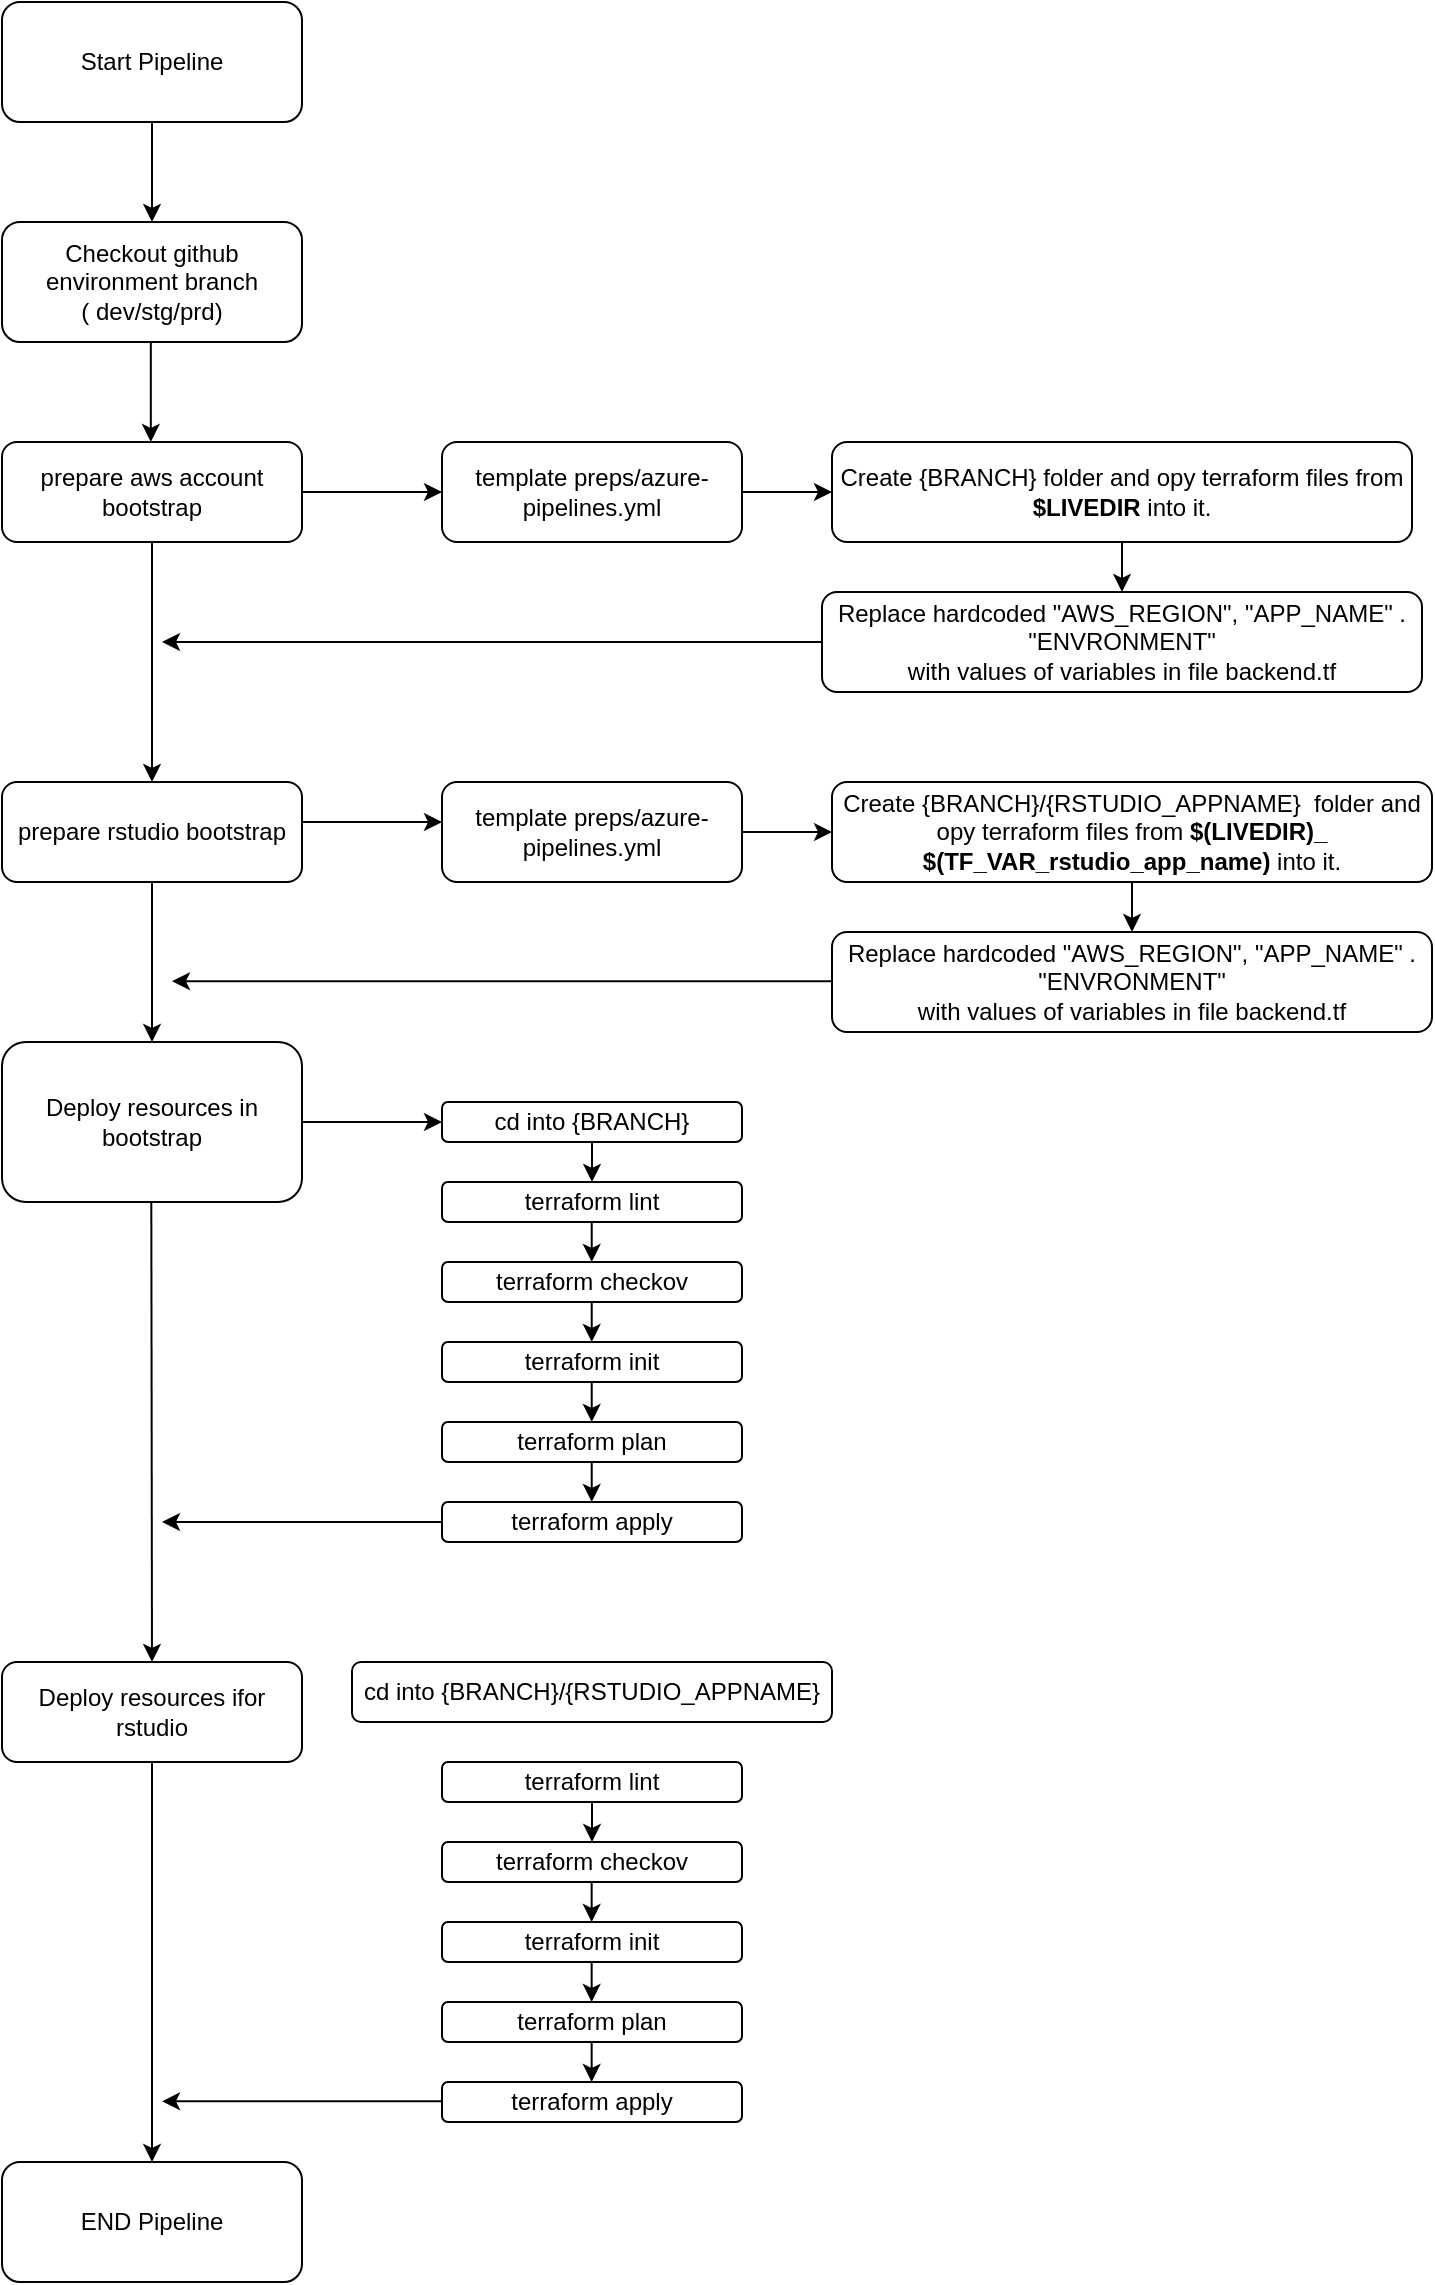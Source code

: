 <mxfile version="14.5.1" type="device"><diagram id="Va8zxJsbIgjLUwGJl5tI" name="Page-1"><mxGraphModel dx="1422" dy="836" grid="1" gridSize="10" guides="1" tooltips="1" connect="1" arrows="1" fold="1" page="1" pageScale="1" pageWidth="850" pageHeight="1100" math="0" shadow="0"><root><mxCell id="0"/><mxCell id="1" parent="0"/><mxCell id="qpC-4K6LLMmirz8UCofA-2" value="Start Pipeline" style="rounded=1;whiteSpace=wrap;html=1;" vertex="1" parent="1"><mxGeometry x="50" y="10" width="150" height="60" as="geometry"/></mxCell><mxCell id="qpC-4K6LLMmirz8UCofA-3" value="Checkout github environment branch &lt;br&gt;( dev/stg/prd)" style="rounded=1;whiteSpace=wrap;html=1;" vertex="1" parent="1"><mxGeometry x="50" y="120" width="150" height="60" as="geometry"/></mxCell><mxCell id="qpC-4K6LLMmirz8UCofA-4" value="prepare aws account bootstrap" style="rounded=1;whiteSpace=wrap;html=1;" vertex="1" parent="1"><mxGeometry x="50" y="230" width="150" height="50" as="geometry"/></mxCell><mxCell id="qpC-4K6LLMmirz8UCofA-30" value="" style="edgeStyle=orthogonalEdgeStyle;rounded=0;orthogonalLoop=1;jettySize=auto;html=1;" edge="1" parent="1" source="qpC-4K6LLMmirz8UCofA-5"><mxGeometry relative="1" as="geometry"><mxPoint x="465" y="255" as="targetPoint"/></mxGeometry></mxCell><mxCell id="qpC-4K6LLMmirz8UCofA-5" value="template preps/azure-pipelines.yml" style="rounded=1;whiteSpace=wrap;html=1;" vertex="1" parent="1"><mxGeometry x="270" y="230" width="150" height="50" as="geometry"/></mxCell><mxCell id="qpC-4K6LLMmirz8UCofA-6" value="Create {BRANCH} folder and opy terraform files from &lt;b&gt;$LIVEDIR&lt;/b&gt; into it." style="rounded=1;whiteSpace=wrap;html=1;" vertex="1" parent="1"><mxGeometry x="465" y="230" width="290" height="50" as="geometry"/></mxCell><mxCell id="qpC-4K6LLMmirz8UCofA-7" value="Replace hardcoded &quot;AWS_REGION&quot;, &quot;APP_NAME&quot; .&lt;br&gt;&quot;ENVRONMENT&quot;&lt;br&gt;with values of variables in file backend.tf" style="rounded=1;whiteSpace=wrap;html=1;" vertex="1" parent="1"><mxGeometry x="460" y="305" width="300" height="50" as="geometry"/></mxCell><mxCell id="qpC-4K6LLMmirz8UCofA-8" value="prepare rstudio bootstrap" style="rounded=1;whiteSpace=wrap;html=1;" vertex="1" parent="1"><mxGeometry x="50" y="400" width="150" height="50" as="geometry"/></mxCell><mxCell id="qpC-4K6LLMmirz8UCofA-9" value="template preps/azure-pipelines.yml" style="rounded=1;whiteSpace=wrap;html=1;" vertex="1" parent="1"><mxGeometry x="270" y="400" width="150" height="50" as="geometry"/></mxCell><mxCell id="qpC-4K6LLMmirz8UCofA-10" value="Create {BRANCH}/{RSTUDIO_APPNAME}&amp;nbsp; folder and opy terraform files from &lt;b&gt;$(LIVEDIR)_&lt;br&gt;$(TF_VAR_rstudio_app_name)&lt;/b&gt; into it." style="rounded=1;whiteSpace=wrap;html=1;" vertex="1" parent="1"><mxGeometry x="465" y="400" width="300" height="50" as="geometry"/></mxCell><mxCell id="qpC-4K6LLMmirz8UCofA-11" value="Replace hardcoded &quot;AWS_REGION&quot;, &quot;APP_NAME&quot; .&lt;br&gt;&quot;ENVRONMENT&quot;&lt;br&gt;with values of variables in file backend.tf" style="rounded=1;whiteSpace=wrap;html=1;" vertex="1" parent="1"><mxGeometry x="465" y="475" width="300" height="50" as="geometry"/></mxCell><mxCell id="qpC-4K6LLMmirz8UCofA-12" value="Deploy resources in bootstrap" style="rounded=1;whiteSpace=wrap;html=1;" vertex="1" parent="1"><mxGeometry x="50" y="530" width="150" height="80" as="geometry"/></mxCell><mxCell id="qpC-4K6LLMmirz8UCofA-13" value="cd into {BRANCH}" style="rounded=1;whiteSpace=wrap;html=1;" vertex="1" parent="1"><mxGeometry x="270" y="560" width="150" height="20" as="geometry"/></mxCell><mxCell id="qpC-4K6LLMmirz8UCofA-14" value="terraform lint" style="rounded=1;whiteSpace=wrap;html=1;" vertex="1" parent="1"><mxGeometry x="270" y="600" width="150" height="20" as="geometry"/></mxCell><mxCell id="qpC-4K6LLMmirz8UCofA-15" value="terraform checkov" style="rounded=1;whiteSpace=wrap;html=1;" vertex="1" parent="1"><mxGeometry x="270" y="640" width="150" height="20" as="geometry"/></mxCell><mxCell id="qpC-4K6LLMmirz8UCofA-16" value="terraform init" style="rounded=1;whiteSpace=wrap;html=1;" vertex="1" parent="1"><mxGeometry x="270" y="680" width="150" height="20" as="geometry"/></mxCell><mxCell id="qpC-4K6LLMmirz8UCofA-17" value="terraform plan" style="rounded=1;whiteSpace=wrap;html=1;" vertex="1" parent="1"><mxGeometry x="270" y="720" width="150" height="20" as="geometry"/></mxCell><mxCell id="qpC-4K6LLMmirz8UCofA-18" value="terraform apply" style="rounded=1;whiteSpace=wrap;html=1;" vertex="1" parent="1"><mxGeometry x="270" y="760" width="150" height="20" as="geometry"/></mxCell><mxCell id="qpC-4K6LLMmirz8UCofA-19" value="Deploy resources ifor rstudio" style="rounded=1;whiteSpace=wrap;html=1;" vertex="1" parent="1"><mxGeometry x="50" y="840" width="150" height="50" as="geometry"/></mxCell><mxCell id="qpC-4K6LLMmirz8UCofA-20" value="cd into {BRANCH}/{RSTUDIO_APPNAME}" style="rounded=1;whiteSpace=wrap;html=1;" vertex="1" parent="1"><mxGeometry x="225" y="840" width="240" height="30" as="geometry"/></mxCell><mxCell id="qpC-4K6LLMmirz8UCofA-21" value="terraform lint" style="rounded=1;whiteSpace=wrap;html=1;" vertex="1" parent="1"><mxGeometry x="270" y="890" width="150" height="20" as="geometry"/></mxCell><mxCell id="qpC-4K6LLMmirz8UCofA-22" value="terraform checkov" style="rounded=1;whiteSpace=wrap;html=1;" vertex="1" parent="1"><mxGeometry x="270" y="930" width="150" height="20" as="geometry"/></mxCell><mxCell id="qpC-4K6LLMmirz8UCofA-23" value="terraform init" style="rounded=1;whiteSpace=wrap;html=1;" vertex="1" parent="1"><mxGeometry x="270" y="970" width="150" height="20" as="geometry"/></mxCell><mxCell id="qpC-4K6LLMmirz8UCofA-24" value="terraform plan" style="rounded=1;whiteSpace=wrap;html=1;" vertex="1" parent="1"><mxGeometry x="270" y="1010" width="150" height="20" as="geometry"/></mxCell><mxCell id="qpC-4K6LLMmirz8UCofA-25" value="terraform apply" style="rounded=1;whiteSpace=wrap;html=1;" vertex="1" parent="1"><mxGeometry x="270" y="1050" width="150" height="20" as="geometry"/></mxCell><mxCell id="qpC-4K6LLMmirz8UCofA-26" value="" style="endArrow=classic;html=1;exitX=0.5;exitY=1;exitDx=0;exitDy=0;" edge="1" parent="1" source="qpC-4K6LLMmirz8UCofA-2" target="qpC-4K6LLMmirz8UCofA-3"><mxGeometry width="50" height="50" relative="1" as="geometry"><mxPoint x="650" y="680" as="sourcePoint"/><mxPoint x="700" y="630" as="targetPoint"/></mxGeometry></mxCell><mxCell id="qpC-4K6LLMmirz8UCofA-27" value="" style="endArrow=classic;html=1;exitX=0.5;exitY=1;exitDx=0;exitDy=0;" edge="1" parent="1"><mxGeometry width="50" height="50" relative="1" as="geometry"><mxPoint x="124.41" y="180" as="sourcePoint"/><mxPoint x="124.41" y="230" as="targetPoint"/></mxGeometry></mxCell><mxCell id="qpC-4K6LLMmirz8UCofA-28" value="" style="endArrow=classic;html=1;exitX=1;exitY=0.5;exitDx=0;exitDy=0;entryX=0;entryY=0.5;entryDx=0;entryDy=0;" edge="1" parent="1" source="qpC-4K6LLMmirz8UCofA-4" target="qpC-4K6LLMmirz8UCofA-5"><mxGeometry width="50" height="50" relative="1" as="geometry"><mxPoint x="210.0" y="260" as="sourcePoint"/><mxPoint x="210.0" y="310" as="targetPoint"/></mxGeometry></mxCell><mxCell id="qpC-4K6LLMmirz8UCofA-32" value="" style="endArrow=classic;html=1;exitX=0.5;exitY=1;exitDx=0;exitDy=0;entryX=0.5;entryY=0;entryDx=0;entryDy=0;" edge="1" parent="1" source="qpC-4K6LLMmirz8UCofA-6" target="qpC-4K6LLMmirz8UCofA-7"><mxGeometry width="50" height="50" relative="1" as="geometry"><mxPoint x="135" y="80" as="sourcePoint"/><mxPoint x="135" y="130" as="targetPoint"/></mxGeometry></mxCell><mxCell id="qpC-4K6LLMmirz8UCofA-33" value="" style="endArrow=classic;html=1;exitX=0.5;exitY=1;exitDx=0;exitDy=0;" edge="1" parent="1" source="qpC-4K6LLMmirz8UCofA-4" target="qpC-4K6LLMmirz8UCofA-8"><mxGeometry width="50" height="50" relative="1" as="geometry"><mxPoint x="620" y="290" as="sourcePoint"/><mxPoint x="620" y="315" as="targetPoint"/></mxGeometry></mxCell><mxCell id="qpC-4K6LLMmirz8UCofA-34" value="" style="endArrow=classic;html=1;exitX=0.5;exitY=1;exitDx=0;exitDy=0;entryX=0.5;entryY=0;entryDx=0;entryDy=0;" edge="1" parent="1" source="qpC-4K6LLMmirz8UCofA-10" target="qpC-4K6LLMmirz8UCofA-11"><mxGeometry width="50" height="50" relative="1" as="geometry"><mxPoint x="620" y="365" as="sourcePoint"/><mxPoint x="619.9" y="410" as="targetPoint"/></mxGeometry></mxCell><mxCell id="qpC-4K6LLMmirz8UCofA-35" value="" style="endArrow=classic;html=1;exitX=0;exitY=0.5;exitDx=0;exitDy=0;" edge="1" parent="1" source="qpC-4K6LLMmirz8UCofA-7"><mxGeometry width="50" height="50" relative="1" as="geometry"><mxPoint x="210" y="265" as="sourcePoint"/><mxPoint x="130" y="330" as="targetPoint"/></mxGeometry></mxCell><mxCell id="qpC-4K6LLMmirz8UCofA-36" value="" style="endArrow=classic;html=1;exitX=0.5;exitY=1;exitDx=0;exitDy=0;entryX=0.5;entryY=0;entryDx=0;entryDy=0;" edge="1" parent="1" source="qpC-4K6LLMmirz8UCofA-8" target="qpC-4K6LLMmirz8UCofA-12"><mxGeometry width="50" height="50" relative="1" as="geometry"><mxPoint x="135" y="290" as="sourcePoint"/><mxPoint x="135" y="410" as="targetPoint"/></mxGeometry></mxCell><mxCell id="qpC-4K6LLMmirz8UCofA-37" value="" style="endArrow=classic;html=1;exitX=1;exitY=0.5;exitDx=0;exitDy=0;entryX=0;entryY=0.5;entryDx=0;entryDy=0;" edge="1" parent="1" source="qpC-4K6LLMmirz8UCofA-12" target="qpC-4K6LLMmirz8UCofA-13"><mxGeometry width="50" height="50" relative="1" as="geometry"><mxPoint x="210" y="265" as="sourcePoint"/><mxPoint x="280" y="265" as="targetPoint"/></mxGeometry></mxCell><mxCell id="qpC-4K6LLMmirz8UCofA-38" value="" style="endArrow=classic;html=1;exitX=1;exitY=0.5;exitDx=0;exitDy=0;entryX=0;entryY=0.5;entryDx=0;entryDy=0;" edge="1" parent="1"><mxGeometry width="50" height="50" relative="1" as="geometry"><mxPoint x="200" y="420" as="sourcePoint"/><mxPoint x="270" y="420" as="targetPoint"/></mxGeometry></mxCell><mxCell id="qpC-4K6LLMmirz8UCofA-40" value="" style="edgeStyle=orthogonalEdgeStyle;rounded=0;orthogonalLoop=1;jettySize=auto;html=1;entryX=0;entryY=0.5;entryDx=0;entryDy=0;" edge="1" parent="1" source="qpC-4K6LLMmirz8UCofA-9" target="qpC-4K6LLMmirz8UCofA-10"><mxGeometry relative="1" as="geometry"><mxPoint x="430" y="265" as="sourcePoint"/><mxPoint x="470" y="425" as="targetPoint"/></mxGeometry></mxCell><mxCell id="qpC-4K6LLMmirz8UCofA-41" value="" style="endArrow=classic;html=1;exitX=0;exitY=0.5;exitDx=0;exitDy=0;" edge="1" parent="1"><mxGeometry width="50" height="50" relative="1" as="geometry"><mxPoint x="465" y="499.58" as="sourcePoint"/><mxPoint x="135" y="499.58" as="targetPoint"/></mxGeometry></mxCell><mxCell id="qpC-4K6LLMmirz8UCofA-42" value="" style="endArrow=classic;html=1;exitX=0.5;exitY=1;exitDx=0;exitDy=0;entryX=0.5;entryY=0;entryDx=0;entryDy=0;" edge="1" parent="1" source="qpC-4K6LLMmirz8UCofA-13" target="qpC-4K6LLMmirz8UCofA-14"><mxGeometry width="50" height="50" relative="1" as="geometry"><mxPoint x="625" y="460" as="sourcePoint"/><mxPoint x="625" y="485" as="targetPoint"/></mxGeometry></mxCell><mxCell id="qpC-4K6LLMmirz8UCofA-43" value="" style="endArrow=classic;html=1;exitX=0.5;exitY=1;exitDx=0;exitDy=0;entryX=0.5;entryY=0;entryDx=0;entryDy=0;" edge="1" parent="1"><mxGeometry width="50" height="50" relative="1" as="geometry"><mxPoint x="344.86" y="620" as="sourcePoint"/><mxPoint x="344.86" y="640" as="targetPoint"/></mxGeometry></mxCell><mxCell id="qpC-4K6LLMmirz8UCofA-44" value="" style="endArrow=classic;html=1;exitX=0.5;exitY=1;exitDx=0;exitDy=0;entryX=0.5;entryY=0;entryDx=0;entryDy=0;" edge="1" parent="1"><mxGeometry width="50" height="50" relative="1" as="geometry"><mxPoint x="344.86" y="660" as="sourcePoint"/><mxPoint x="344.86" y="680" as="targetPoint"/></mxGeometry></mxCell><mxCell id="qpC-4K6LLMmirz8UCofA-45" value="" style="endArrow=classic;html=1;exitX=0.5;exitY=1;exitDx=0;exitDy=0;entryX=0.5;entryY=0;entryDx=0;entryDy=0;" edge="1" parent="1"><mxGeometry width="50" height="50" relative="1" as="geometry"><mxPoint x="344.86" y="700" as="sourcePoint"/><mxPoint x="344.86" y="720" as="targetPoint"/></mxGeometry></mxCell><mxCell id="qpC-4K6LLMmirz8UCofA-46" value="" style="endArrow=classic;html=1;exitX=0.5;exitY=1;exitDx=0;exitDy=0;entryX=0.5;entryY=0;entryDx=0;entryDy=0;" edge="1" parent="1"><mxGeometry width="50" height="50" relative="1" as="geometry"><mxPoint x="344.86" y="740" as="sourcePoint"/><mxPoint x="344.86" y="760" as="targetPoint"/></mxGeometry></mxCell><mxCell id="qpC-4K6LLMmirz8UCofA-47" value="" style="endArrow=classic;html=1;exitX=0.5;exitY=1;exitDx=0;exitDy=0;entryX=0.5;entryY=0;entryDx=0;entryDy=0;" edge="1" parent="1" target="qpC-4K6LLMmirz8UCofA-19"><mxGeometry width="50" height="50" relative="1" as="geometry"><mxPoint x="124.66" y="610" as="sourcePoint"/><mxPoint x="120" y="790" as="targetPoint"/></mxGeometry></mxCell><mxCell id="qpC-4K6LLMmirz8UCofA-48" value="" style="endArrow=classic;html=1;exitX=0;exitY=0.5;exitDx=0;exitDy=0;" edge="1" parent="1" source="qpC-4K6LLMmirz8UCofA-18"><mxGeometry width="50" height="50" relative="1" as="geometry"><mxPoint x="475" y="509.58" as="sourcePoint"/><mxPoint x="130" y="770" as="targetPoint"/></mxGeometry></mxCell><mxCell id="qpC-4K6LLMmirz8UCofA-56" value="" style="endArrow=classic;html=1;entryX=0.5;entryY=0;entryDx=0;entryDy=0;exitX=0.5;exitY=1;exitDx=0;exitDy=0;" edge="1" parent="1" source="qpC-4K6LLMmirz8UCofA-21" target="qpC-4K6LLMmirz8UCofA-22"><mxGeometry width="50" height="50" relative="1" as="geometry"><mxPoint x="360" y="920" as="sourcePoint"/><mxPoint x="430" y="920" as="targetPoint"/></mxGeometry></mxCell><mxCell id="qpC-4K6LLMmirz8UCofA-57" value="" style="endArrow=classic;html=1;entryX=0.5;entryY=0;entryDx=0;entryDy=0;exitX=0.5;exitY=1;exitDx=0;exitDy=0;" edge="1" parent="1"><mxGeometry width="50" height="50" relative="1" as="geometry"><mxPoint x="344.83" y="950" as="sourcePoint"/><mxPoint x="344.83" y="970" as="targetPoint"/></mxGeometry></mxCell><mxCell id="qpC-4K6LLMmirz8UCofA-58" value="" style="endArrow=classic;html=1;entryX=0.5;entryY=0;entryDx=0;entryDy=0;exitX=0.5;exitY=1;exitDx=0;exitDy=0;" edge="1" parent="1"><mxGeometry width="50" height="50" relative="1" as="geometry"><mxPoint x="344.83" y="990" as="sourcePoint"/><mxPoint x="344.83" y="1010" as="targetPoint"/></mxGeometry></mxCell><mxCell id="qpC-4K6LLMmirz8UCofA-59" value="" style="endArrow=classic;html=1;entryX=0.5;entryY=0;entryDx=0;entryDy=0;exitX=0.5;exitY=1;exitDx=0;exitDy=0;" edge="1" parent="1"><mxGeometry width="50" height="50" relative="1" as="geometry"><mxPoint x="344.83" y="1030" as="sourcePoint"/><mxPoint x="344.83" y="1050" as="targetPoint"/></mxGeometry></mxCell><mxCell id="qpC-4K6LLMmirz8UCofA-60" value="END Pipeline" style="rounded=1;whiteSpace=wrap;html=1;" vertex="1" parent="1"><mxGeometry x="50" y="1090" width="150" height="60" as="geometry"/></mxCell><mxCell id="qpC-4K6LLMmirz8UCofA-61" value="" style="endArrow=classic;html=1;exitX=0.5;exitY=1;exitDx=0;exitDy=0;entryX=0.5;entryY=0;entryDx=0;entryDy=0;" edge="1" parent="1" source="qpC-4K6LLMmirz8UCofA-19" target="qpC-4K6LLMmirz8UCofA-60"><mxGeometry width="50" height="50" relative="1" as="geometry"><mxPoint x="134.66" y="620" as="sourcePoint"/><mxPoint x="135" y="850" as="targetPoint"/></mxGeometry></mxCell><mxCell id="qpC-4K6LLMmirz8UCofA-63" value="" style="endArrow=classic;html=1;exitX=0;exitY=0.5;exitDx=0;exitDy=0;" edge="1" parent="1"><mxGeometry width="50" height="50" relative="1" as="geometry"><mxPoint x="270.0" y="1059.66" as="sourcePoint"/><mxPoint x="130" y="1059.66" as="targetPoint"/></mxGeometry></mxCell></root></mxGraphModel></diagram></mxfile>